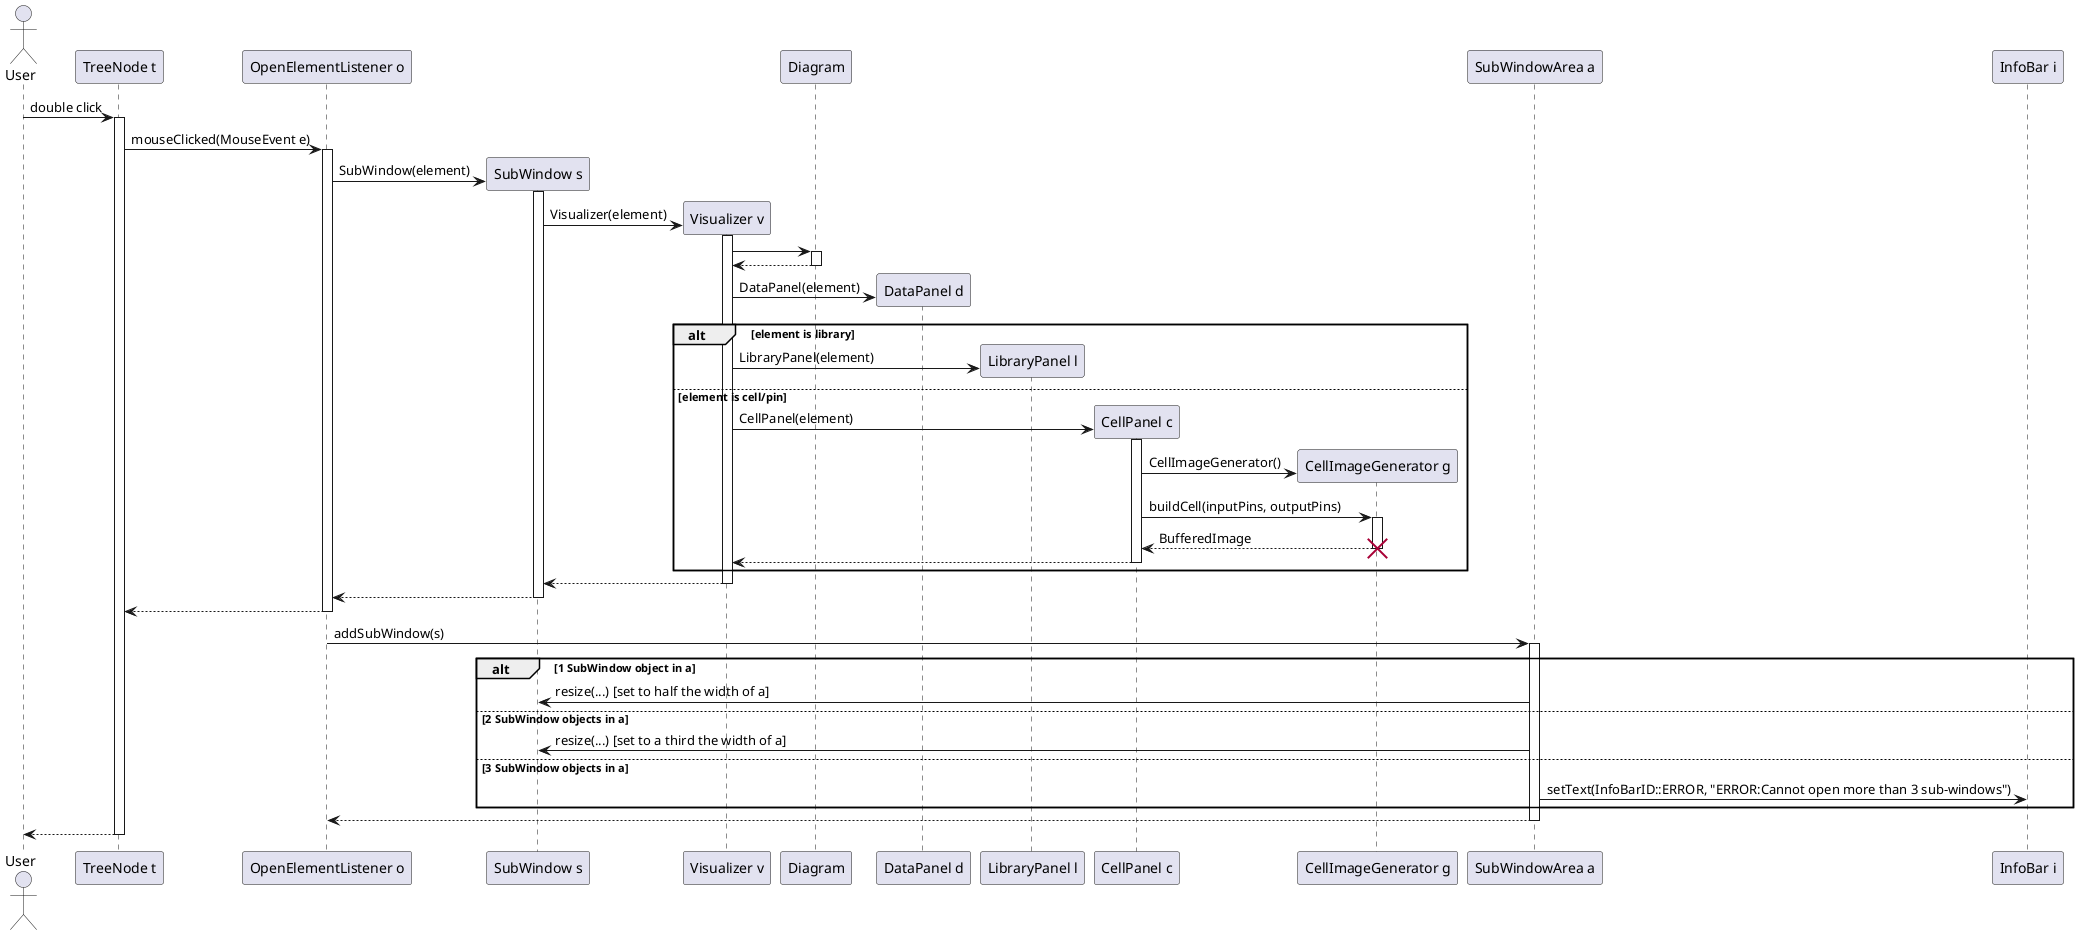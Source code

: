 @startuml FR-4
skinparam responseMessageBelowArrow true
    actor User
    User -> "TreeNode t" ++ : double click
    "TreeNode t" -> "OpenElementListener o" ++ : mouseClicked(MouseEvent e)
    "OpenElementListener o" -> "SubWindow s" ** : SubWindow(element)
    activate "SubWindow s"
    "SubWindow s" -> "Visualizer v" **  : Visualizer(element)
    activate "Visualizer v"
    'TODO generate diagram/cell representation
    "Visualizer v" -> Diagram ++
    return
    
    "Visualizer v" -> "DataPanel d" ** : DataPanel(element)
    alt element is library
    "Visualizer v" -> "LibraryPanel l" ** : LibraryPanel(element)
    else element is cell/pin
    "Visualizer v" -> "CellPanel c" ** : CellPanel(element)
    activate "CellPanel c"
    "CellPanel c" -> "CellImageGenerator g" ** : CellImageGenerator()
    "CellPanel c" -> "CellImageGenerator g" ++ : buildCell(inputPins, outputPins)
    return BufferedImage
    destroy "CellImageGenerator g"
    return
    end
    return
    return
    return

    "OpenElementListener o" -> "SubWindowArea a" ++ : addSubWindow(s)
    alt 1 SubWindow object in a
    "SubWindowArea a" -> "SubWindow s" : resize(...) [set to half the width of a]
    else 2 SubWindow objects in a
    "SubWindowArea a" -> "SubWindow s" : resize(...) [set to a third the width of a]
    else 3 SubWindow objects in a
    "SubWindowArea a" -> "InfoBar i" : setText(InfoBarID::ERROR, "ERROR:Cannot open more than 3 sub-windows")
    end
    return
    return
@enduml
